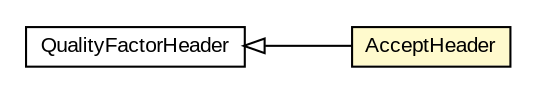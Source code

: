 #!/usr/local/bin/dot
#
# Class diagram 
# Generated by UMLGraph version R5_6-24-gf6e263 (http://www.umlgraph.org/)
#

digraph G {
	edge [fontname="arial",fontsize=10,labelfontname="arial",labelfontsize=10];
	node [fontname="arial",fontsize=10,shape=plaintext];
	nodesep=0.25;
	ranksep=0.5;
	rankdir=LR;
	// org.turbogwt.net.http.client.header.QualityFactorHeader
	c427 [label=<<table title="org.turbogwt.net.http.client.header.QualityFactorHeader" border="0" cellborder="1" cellspacing="0" cellpadding="2" port="p" href="./QualityFactorHeader.html">
		<tr><td><table border="0" cellspacing="0" cellpadding="1">
<tr><td align="center" balign="center"> QualityFactorHeader </td></tr>
		</table></td></tr>
		</table>>, URL="./QualityFactorHeader.html", fontname="arial", fontcolor="black", fontsize=10.0];
	// org.turbogwt.net.http.client.header.AcceptHeader
	c433 [label=<<table title="org.turbogwt.net.http.client.header.AcceptHeader" border="0" cellborder="1" cellspacing="0" cellpadding="2" port="p" bgcolor="lemonChiffon" href="./AcceptHeader.html">
		<tr><td><table border="0" cellspacing="0" cellpadding="1">
<tr><td align="center" balign="center"> AcceptHeader </td></tr>
		</table></td></tr>
		</table>>, URL="./AcceptHeader.html", fontname="arial", fontcolor="black", fontsize=10.0];
	//org.turbogwt.net.http.client.header.AcceptHeader extends org.turbogwt.net.http.client.header.QualityFactorHeader
	c427:p -> c433:p [dir=back,arrowtail=empty];
}

